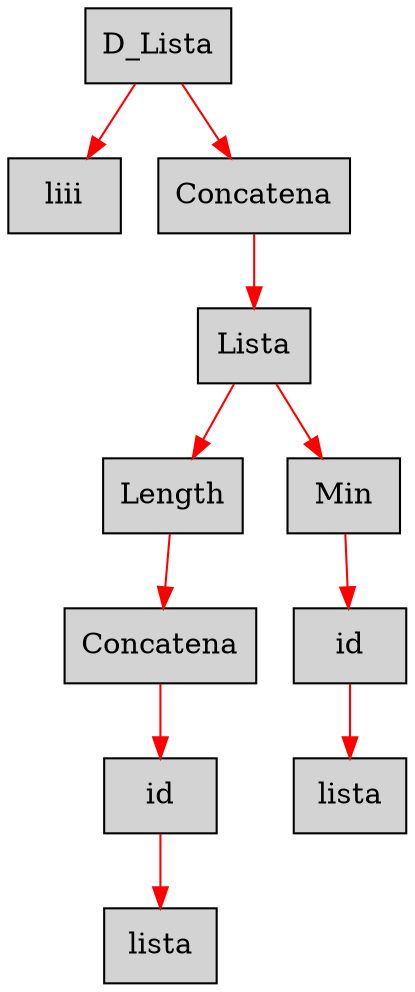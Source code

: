 digraph G {node[shape=box, style=filled]; edge[color=red]
node1208452244[label="D_Lista"];
 node1208452244->node778175396;node778175396[label="liii"];
 node1208452244->node202177840;node202177840[label="Concatena"];
 node202177840->node1611416467;node1611416467[label="Lista"];
 node1611416467->node341530658;node341530658[label="Length"];
 node341530658->node714741294;node714741294[label="Concatena"];
 node714741294->node1100254000;node1100254000[label="id"];
 node1100254000->node1124489290;node1124489290[label="lista"];
 node1611416467->node231899712;node231899712[label="Min"];
 node231899712->node1996738226;node1996738226[label="id"];
 node1996738226->node313202281;node313202281[label="lista"];

}
